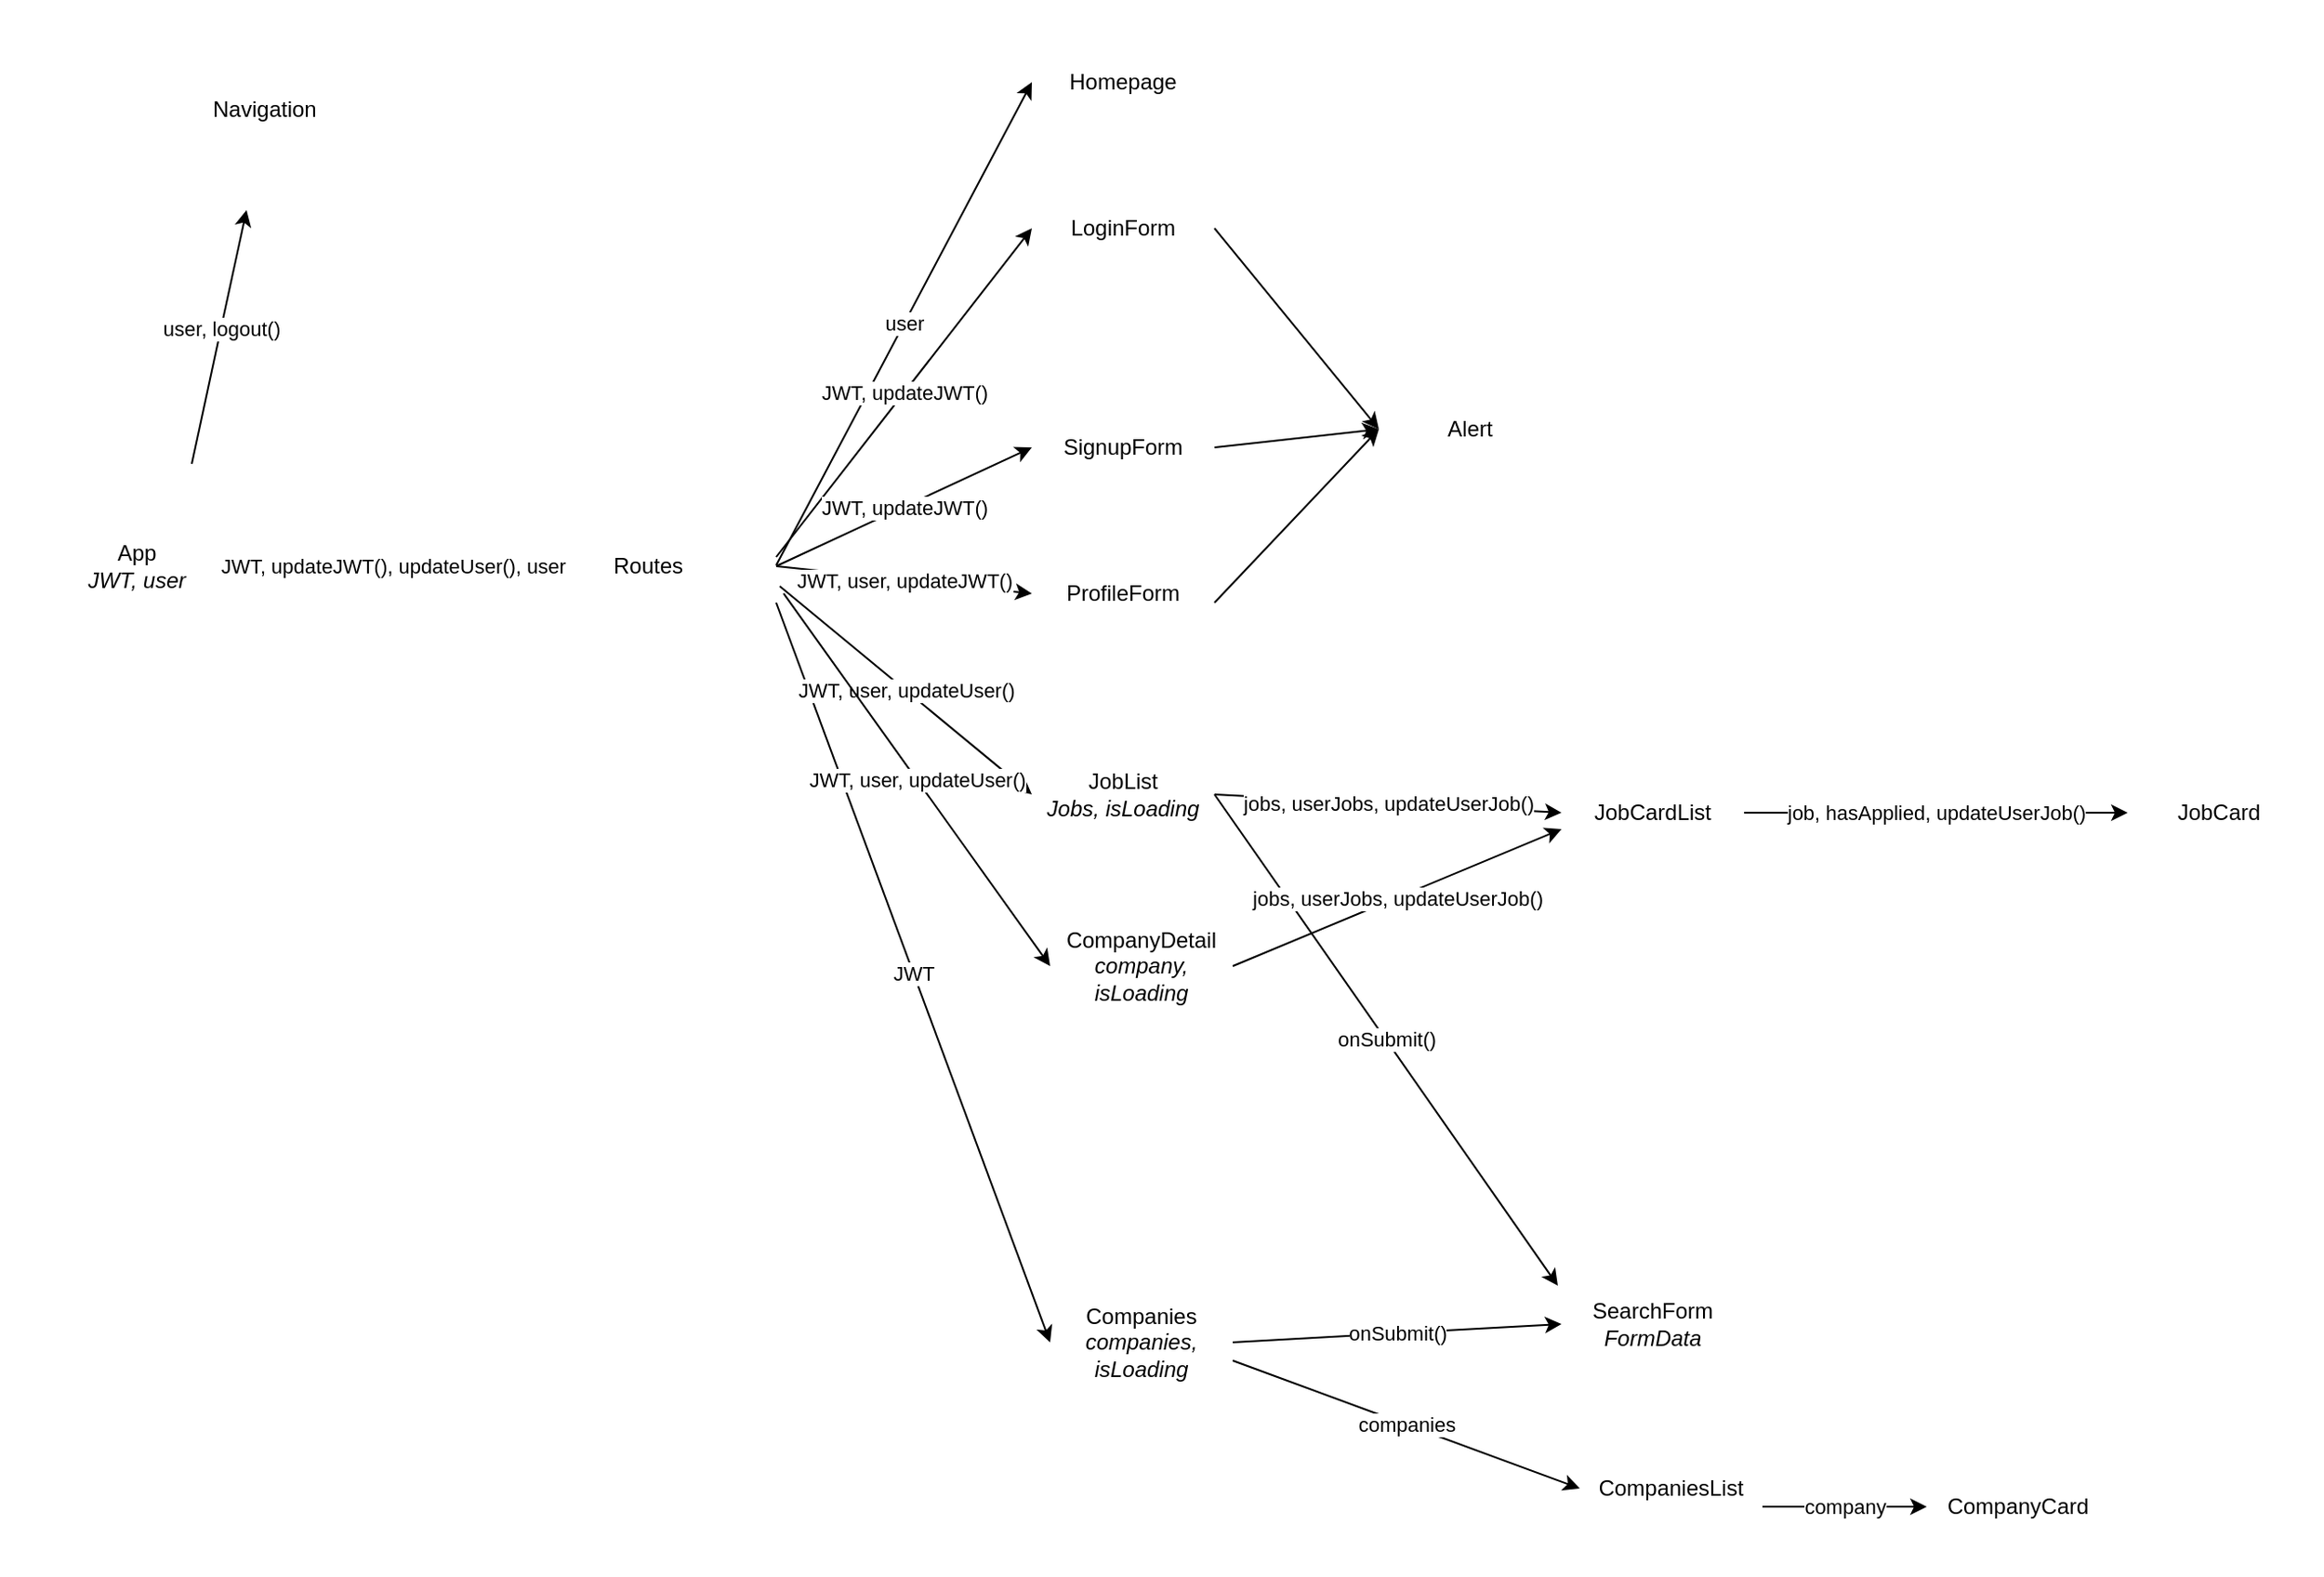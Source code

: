 <mxfile version="12.2.4" pages="1"><diagram id="qvzoXr3M3FHjcd6zKkY9" name="Page-1"><mxGraphModel dx="1097" dy="592" grid="1" gridSize="10" guides="1" tooltips="1" connect="1" arrows="1" fold="1" page="1" pageScale="1" pageWidth="1390" pageHeight="980" math="0" shadow="0"><root><mxCell id="0"/><mxCell id="1" parent="0"/><mxCell id="JCk6gnT8snH1I0ldVJbt-1" value="App&lt;br&gt;&lt;i&gt;JWT, user&lt;/i&gt;" style="text;html=1;strokeColor=1;fillColor=none;align=center;verticalAlign=middle;whiteSpace=wrap;rounded=0;shadow=1;" parent="1" vertex="1"><mxGeometry y="320" width="140" height="110" as="geometry"/></mxCell><mxCell id="JCk6gnT8snH1I0ldVJbt-2" value="JWT, updateJWT(), updateUser(), user" style="endArrow=classic;html=1;exitX=1;exitY=0.5;exitDx=0;exitDy=0;" parent="1" source="JCk6gnT8snH1I0ldVJbt-1" edge="1"><mxGeometry relative="1" as="geometry"><mxPoint x="180" y="374.5" as="sourcePoint"/><mxPoint x="280" y="374.5" as="targetPoint"/><Array as="points"/></mxGeometry></mxCell><mxCell id="JCk6gnT8snH1I0ldVJbt-4" value="Routes" style="text;html=1;strokeColor=1;fillColor=none;align=center;verticalAlign=middle;whiteSpace=wrap;rounded=0;shadow=1;" parent="1" vertex="1"><mxGeometry x="280" y="320" width="140" height="110" as="geometry"/></mxCell><mxCell id="JCk6gnT8snH1I0ldVJbt-5" value="user" style="endArrow=classic;html=1;entryX=0;entryY=0.5;entryDx=0;entryDy=0;" parent="1" target="JCk6gnT8snH1I0ldVJbt-10" edge="1"><mxGeometry relative="1" as="geometry"><mxPoint x="420" y="374.5" as="sourcePoint"/><mxPoint x="520" y="374.5" as="targetPoint"/><Array as="points"/></mxGeometry></mxCell><mxCell id="JCk6gnT8snH1I0ldVJbt-6" value="user, logout()" style="endArrow=classic;html=1;" parent="1" edge="1"><mxGeometry x="0.06" relative="1" as="geometry"><mxPoint x="100" y="319" as="sourcePoint"/><mxPoint x="130" y="180" as="targetPoint"/><Array as="points"/><mxPoint as="offset"/></mxGeometry></mxCell><mxCell id="JCk6gnT8snH1I0ldVJbt-9" value="Navigation" style="text;html=1;strokeColor=1;fillColor=none;align=center;verticalAlign=middle;whiteSpace=wrap;rounded=0;shadow=1;" parent="1" vertex="1"><mxGeometry x="70" y="70" width="140" height="110" as="geometry"/></mxCell><mxCell id="JCk6gnT8snH1I0ldVJbt-10" value="Homepage" style="text;html=1;strokeColor=1;fillColor=none;align=center;verticalAlign=middle;whiteSpace=wrap;rounded=0;shadow=1;" parent="1" vertex="1"><mxGeometry x="560" y="80" width="100" height="60" as="geometry"/></mxCell><mxCell id="JCk6gnT8snH1I0ldVJbt-11" value="JWT, updateJWT()" style="endArrow=classic;html=1;entryX=0;entryY=0.5;entryDx=0;entryDy=0;" parent="1" target="JCk6gnT8snH1I0ldVJbt-12" edge="1"><mxGeometry relative="1" as="geometry"><mxPoint x="420" y="370" as="sourcePoint"/><mxPoint x="550" y="300" as="targetPoint"/><Array as="points"/></mxGeometry></mxCell><mxCell id="JCk6gnT8snH1I0ldVJbt-12" value="LoginForm" style="text;html=1;strokeColor=1;fillColor=none;align=center;verticalAlign=middle;whiteSpace=wrap;rounded=0;shadow=1;" parent="1" vertex="1"><mxGeometry x="560" y="160" width="100" height="60" as="geometry"/></mxCell><mxCell id="JCk6gnT8snH1I0ldVJbt-15" value="JWT, updateJWT()" style="endArrow=classic;html=1;entryX=0;entryY=0.5;entryDx=0;entryDy=0;exitX=1;exitY=0.5;exitDx=0;exitDy=0;" parent="1" source="JCk6gnT8snH1I0ldVJbt-4" target="JCk6gnT8snH1I0ldVJbt-16" edge="1"><mxGeometry relative="1" as="geometry"><mxPoint x="420" y="370" as="sourcePoint"/><mxPoint x="560" y="390" as="targetPoint"/><Array as="points"/></mxGeometry></mxCell><mxCell id="JCk6gnT8snH1I0ldVJbt-16" value="SignupForm" style="text;html=1;strokeColor=1;fillColor=none;align=center;verticalAlign=middle;whiteSpace=wrap;rounded=0;shadow=1;" parent="1" vertex="1"><mxGeometry x="560" y="280" width="100" height="60" as="geometry"/></mxCell><mxCell id="JCk6gnT8snH1I0ldVJbt-19" value="JWT" style="endArrow=classic;html=1;entryX=0;entryY=0.5;entryDx=0;entryDy=0;exitX=1;exitY=0.5;exitDx=0;exitDy=0;" parent="1" target="JCk6gnT8snH1I0ldVJbt-20" edge="1"><mxGeometry relative="1" as="geometry"><mxPoint x="420" y="395" as="sourcePoint"/><mxPoint x="560" y="510" as="targetPoint"/><Array as="points"/></mxGeometry></mxCell><mxCell id="JCk6gnT8snH1I0ldVJbt-20" value="Companies&lt;br&gt;&lt;i&gt;companies, isLoading&lt;/i&gt;" style="text;html=1;strokeColor=1;fillColor=none;align=center;verticalAlign=middle;whiteSpace=wrap;rounded=0;shadow=1;" parent="1" vertex="1"><mxGeometry x="570" y="770" width="100" height="60" as="geometry"/></mxCell><mxCell id="JCk6gnT8snH1I0ldVJbt-21" value="onSubmit()" style="endArrow=classic;html=1;exitX=1;exitY=0.5;exitDx=0;exitDy=0;entryX=0;entryY=0.5;entryDx=0;entryDy=0;" parent="1" source="JCk6gnT8snH1I0ldVJbt-20" target="JCk6gnT8snH1I0ldVJbt-22" edge="1"><mxGeometry relative="1" as="geometry"><mxPoint x="700" y="895" as="sourcePoint"/><mxPoint x="850" y="740" as="targetPoint"/><Array as="points"/></mxGeometry></mxCell><mxCell id="JCk6gnT8snH1I0ldVJbt-22" value="SearchForm&lt;br&gt;&lt;i&gt;FormData&lt;/i&gt;" style="text;html=1;strokeColor=1;fillColor=none;align=center;verticalAlign=middle;whiteSpace=wrap;rounded=0;shadow=1;" parent="1" vertex="1"><mxGeometry x="850" y="760" width="100" height="60" as="geometry"/></mxCell><mxCell id="JCk6gnT8snH1I0ldVJbt-23" value="companies" style="endArrow=classic;html=1;exitX=1;exitY=0.5;exitDx=0;exitDy=0;" parent="1" edge="1"><mxGeometry relative="1" as="geometry"><mxPoint x="670" y="810" as="sourcePoint"/><mxPoint x="860" y="880" as="targetPoint"/><Array as="points"/></mxGeometry></mxCell><mxCell id="JCk6gnT8snH1I0ldVJbt-24" value="CompaniesList" style="text;html=1;strokeColor=1;fillColor=none;align=center;verticalAlign=middle;whiteSpace=wrap;rounded=0;shadow=1;" parent="1" vertex="1"><mxGeometry x="860" y="850" width="100" height="60" as="geometry"/></mxCell><mxCell id="JCk6gnT8snH1I0ldVJbt-25" value="company" style="endArrow=classic;html=1;exitX=1;exitY=0.5;exitDx=0;exitDy=0;" parent="1" edge="1"><mxGeometry relative="1" as="geometry"><mxPoint x="960" y="890" as="sourcePoint"/><mxPoint x="1050" y="890" as="targetPoint"/><Array as="points"/></mxGeometry></mxCell><mxCell id="JCk6gnT8snH1I0ldVJbt-26" value="CompanyCard" style="text;html=1;strokeColor=1;fillColor=none;align=center;verticalAlign=middle;whiteSpace=wrap;rounded=0;shadow=1;" parent="1" vertex="1"><mxGeometry x="1050" y="860" width="100" height="60" as="geometry"/></mxCell><mxCell id="JCk6gnT8snH1I0ldVJbt-29" value="JWT, user, updateJWT()" style="endArrow=classic;html=1;entryX=0;entryY=0.5;entryDx=0;entryDy=0;exitX=1;exitY=0.5;exitDx=0;exitDy=0;" parent="1" source="JCk6gnT8snH1I0ldVJbt-4" target="JCk6gnT8snH1I0ldVJbt-30" edge="1"><mxGeometry relative="1" as="geometry"><mxPoint x="430" y="460" as="sourcePoint"/><mxPoint x="570" y="480" as="targetPoint"/><Array as="points"/></mxGeometry></mxCell><mxCell id="JCk6gnT8snH1I0ldVJbt-30" value="ProfileForm" style="text;html=1;strokeColor=1;fillColor=none;align=center;verticalAlign=middle;whiteSpace=wrap;rounded=0;shadow=1;" parent="1" vertex="1"><mxGeometry x="560" y="360" width="100" height="60" as="geometry"/></mxCell><mxCell id="JCk6gnT8snH1I0ldVJbt-32" value="JobList&lt;br&gt;&lt;i&gt;Jobs, isLoading&lt;/i&gt;" style="text;html=1;strokeColor=1;fillColor=none;align=center;verticalAlign=middle;whiteSpace=wrap;rounded=0;shadow=1;" parent="1" vertex="1"><mxGeometry x="560" y="470" width="100" height="60" as="geometry"/></mxCell><mxCell id="JCk6gnT8snH1I0ldVJbt-33" value="onSubmit()" style="endArrow=classic;html=1;exitX=1;exitY=0.5;exitDx=0;exitDy=0;entryX=-0.02;entryY=0.15;entryDx=0;entryDy=0;entryPerimeter=0;" parent="1" source="JCk6gnT8snH1I0ldVJbt-32" target="JCk6gnT8snH1I0ldVJbt-22" edge="1"><mxGeometry relative="1" as="geometry"><mxPoint x="690" y="595" as="sourcePoint"/><mxPoint x="840" y="490" as="targetPoint"/><Array as="points"/></mxGeometry></mxCell><mxCell id="JCk6gnT8snH1I0ldVJbt-35" value="jobs, userJobs, updateUserJob()" style="endArrow=classic;html=1;entryX=0;entryY=0.5;entryDx=0;entryDy=0;" parent="1" target="JCk6gnT8snH1I0ldVJbt-36" edge="1"><mxGeometry relative="1" as="geometry"><mxPoint x="660" y="500" as="sourcePoint"/><mxPoint x="830" y="460" as="targetPoint"/><Array as="points"/></mxGeometry></mxCell><mxCell id="JCk6gnT8snH1I0ldVJbt-36" value="JobCardList" style="text;html=1;strokeColor=1;fillColor=none;align=center;verticalAlign=middle;whiteSpace=wrap;rounded=0;shadow=1;" parent="1" vertex="1"><mxGeometry x="850" y="480" width="100" height="60" as="geometry"/></mxCell><mxCell id="JCk6gnT8snH1I0ldVJbt-37" value="job, hasApplied, updateUserJob()" style="endArrow=classic;html=1;exitX=1;exitY=0.5;exitDx=0;exitDy=0;entryX=0;entryY=0.5;entryDx=0;entryDy=0;" parent="1" target="JCk6gnT8snH1I0ldVJbt-38" edge="1"><mxGeometry relative="1" as="geometry"><mxPoint x="950" y="510" as="sourcePoint"/><mxPoint x="1040" y="510" as="targetPoint"/><Array as="points"/></mxGeometry></mxCell><mxCell id="JCk6gnT8snH1I0ldVJbt-38" value="JobCard" style="text;html=1;strokeColor=1;fillColor=none;align=center;verticalAlign=middle;whiteSpace=wrap;rounded=0;shadow=1;" parent="1" vertex="1"><mxGeometry x="1160" y="480" width="100" height="60" as="geometry"/></mxCell><mxCell id="JCk6gnT8snH1I0ldVJbt-39" value="JWT, user, updateUser()" style="endArrow=classic;html=1;entryX=0;entryY=0.5;entryDx=0;entryDy=0;exitX=1.014;exitY=0.6;exitDx=0;exitDy=0;exitPerimeter=0;" parent="1" source="JCk6gnT8snH1I0ldVJbt-4" target="JCk6gnT8snH1I0ldVJbt-32" edge="1"><mxGeometry relative="1" as="geometry"><mxPoint x="430" y="405" as="sourcePoint"/><mxPoint x="570" y="690" as="targetPoint"/><Array as="points"/></mxGeometry></mxCell><mxCell id="JCk6gnT8snH1I0ldVJbt-40" value="CompanyDetail&lt;br&gt;&lt;i&gt;company, isLoading&lt;/i&gt;" style="text;html=1;strokeColor=1;fillColor=none;align=center;verticalAlign=middle;whiteSpace=wrap;rounded=0;shadow=1;" parent="1" vertex="1"><mxGeometry x="570" y="564" width="100" height="60" as="geometry"/></mxCell><mxCell id="JCk6gnT8snH1I0ldVJbt-41" value="jobs, userJobs, updateUserJob()" style="endArrow=classic;html=1;entryX=0;entryY=0.65;entryDx=0;entryDy=0;entryPerimeter=0;" parent="1" target="JCk6gnT8snH1I0ldVJbt-36" edge="1"><mxGeometry relative="1" as="geometry"><mxPoint x="670" y="594" as="sourcePoint"/><mxPoint x="860" y="604" as="targetPoint"/><Array as="points"/></mxGeometry></mxCell><mxCell id="JCk6gnT8snH1I0ldVJbt-42" value="JWT, user, updateUser()" style="endArrow=classic;html=1;entryX=0;entryY=0.5;entryDx=0;entryDy=0;exitX=1.029;exitY=0.636;exitDx=0;exitDy=0;exitPerimeter=0;" parent="1" source="JCk6gnT8snH1I0ldVJbt-4" target="JCk6gnT8snH1I0ldVJbt-40" edge="1"><mxGeometry relative="1" as="geometry"><mxPoint x="431.96" y="480" as="sourcePoint"/><mxPoint x="580" y="784" as="targetPoint"/><Array as="points"/></mxGeometry></mxCell><mxCell id="2" value="" style="endArrow=classic;html=1;entryX=0;entryY=0.5;entryDx=0;entryDy=0;fontStyle=1" parent="1" target="3" edge="1"><mxGeometry relative="1" as="geometry"><mxPoint x="660" y="395" as="sourcePoint"/><mxPoint x="830" y="355" as="targetPoint"/><Array as="points"/></mxGeometry></mxCell><mxCell id="3" value="Alert" style="text;html=1;strokeColor=1;fillColor=none;align=center;verticalAlign=middle;whiteSpace=wrap;rounded=0;shadow=1;" parent="1" vertex="1"><mxGeometry x="750" y="270" width="100" height="60" as="geometry"/></mxCell><mxCell id="6" value="" style="endArrow=classic;html=1;entryX=0;entryY=0.5;entryDx=0;entryDy=0;fontStyle=1;exitX=1;exitY=0.5;exitDx=0;exitDy=0;" parent="1" source="JCk6gnT8snH1I0ldVJbt-16" target="3" edge="1"><mxGeometry relative="1" as="geometry"><mxPoint x="670" y="405" as="sourcePoint"/><mxPoint x="760" y="310" as="targetPoint"/><Array as="points"/></mxGeometry></mxCell><mxCell id="7" value="" style="endArrow=classic;html=1;entryX=0;entryY=0.5;entryDx=0;entryDy=0;fontStyle=1;exitX=1;exitY=0.5;exitDx=0;exitDy=0;" parent="1" source="JCk6gnT8snH1I0ldVJbt-12" target="3" edge="1"><mxGeometry relative="1" as="geometry"><mxPoint x="680" y="415" as="sourcePoint"/><mxPoint x="770" y="320" as="targetPoint"/><Array as="points"/></mxGeometry></mxCell></root></mxGraphModel></diagram></mxfile>